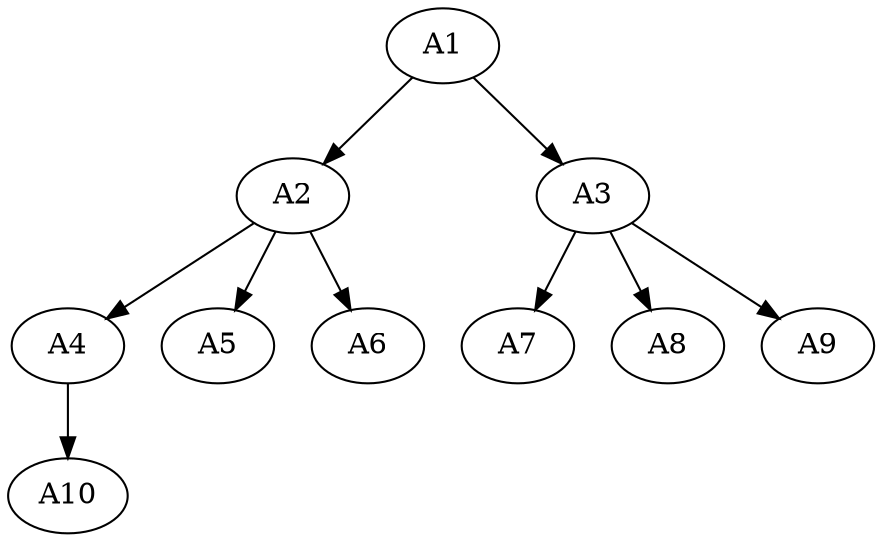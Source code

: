 digraph tree {
    "A1";
    "A2";
    "A4";
    "A10";
    "A5";
    "A6";
    "A3";
    "A7";
    "A8";
    "A9";
    "A1" -> "A2";
    "A1" -> "A3";
    "A2" -> "A4";
    "A2" -> "A5";
    "A2" -> "A6";
    "A4" -> "A10";
    "A3" -> "A7";
    "A3" -> "A8";
    "A3" -> "A9";
}
